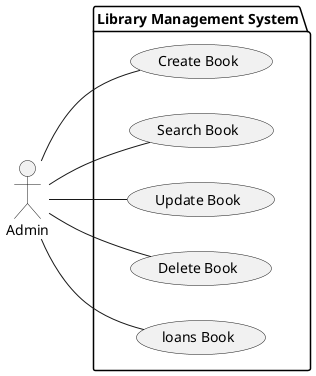 @startuml Library Management System

left to right direction
actor "Admin" as admin

package "Library Management System" {
  usecase "Create Book" as UC1
  usecase "Search Book" as UC2
  usecase "Update Book" as UC3
  usecase "Delete Book" as UC4
  usecase "loans Book" as UC5
  
}

admin -- UC1
admin -- UC2
admin -- UC3
admin -- UC4
admin -- UC5
@enduml